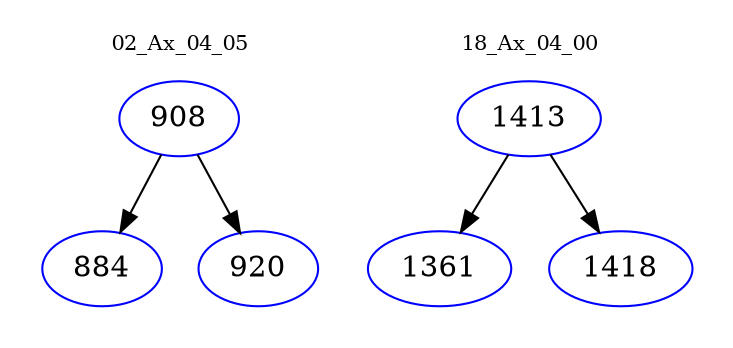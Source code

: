 digraph{
subgraph cluster_0 {
color = white
label = "02_Ax_04_05";
fontsize=10;
T0_908 [label="908", color="blue"]
T0_908 -> T0_884 [color="black"]
T0_884 [label="884", color="blue"]
T0_908 -> T0_920 [color="black"]
T0_920 [label="920", color="blue"]
}
subgraph cluster_1 {
color = white
label = "18_Ax_04_00";
fontsize=10;
T1_1413 [label="1413", color="blue"]
T1_1413 -> T1_1361 [color="black"]
T1_1361 [label="1361", color="blue"]
T1_1413 -> T1_1418 [color="black"]
T1_1418 [label="1418", color="blue"]
}
}
